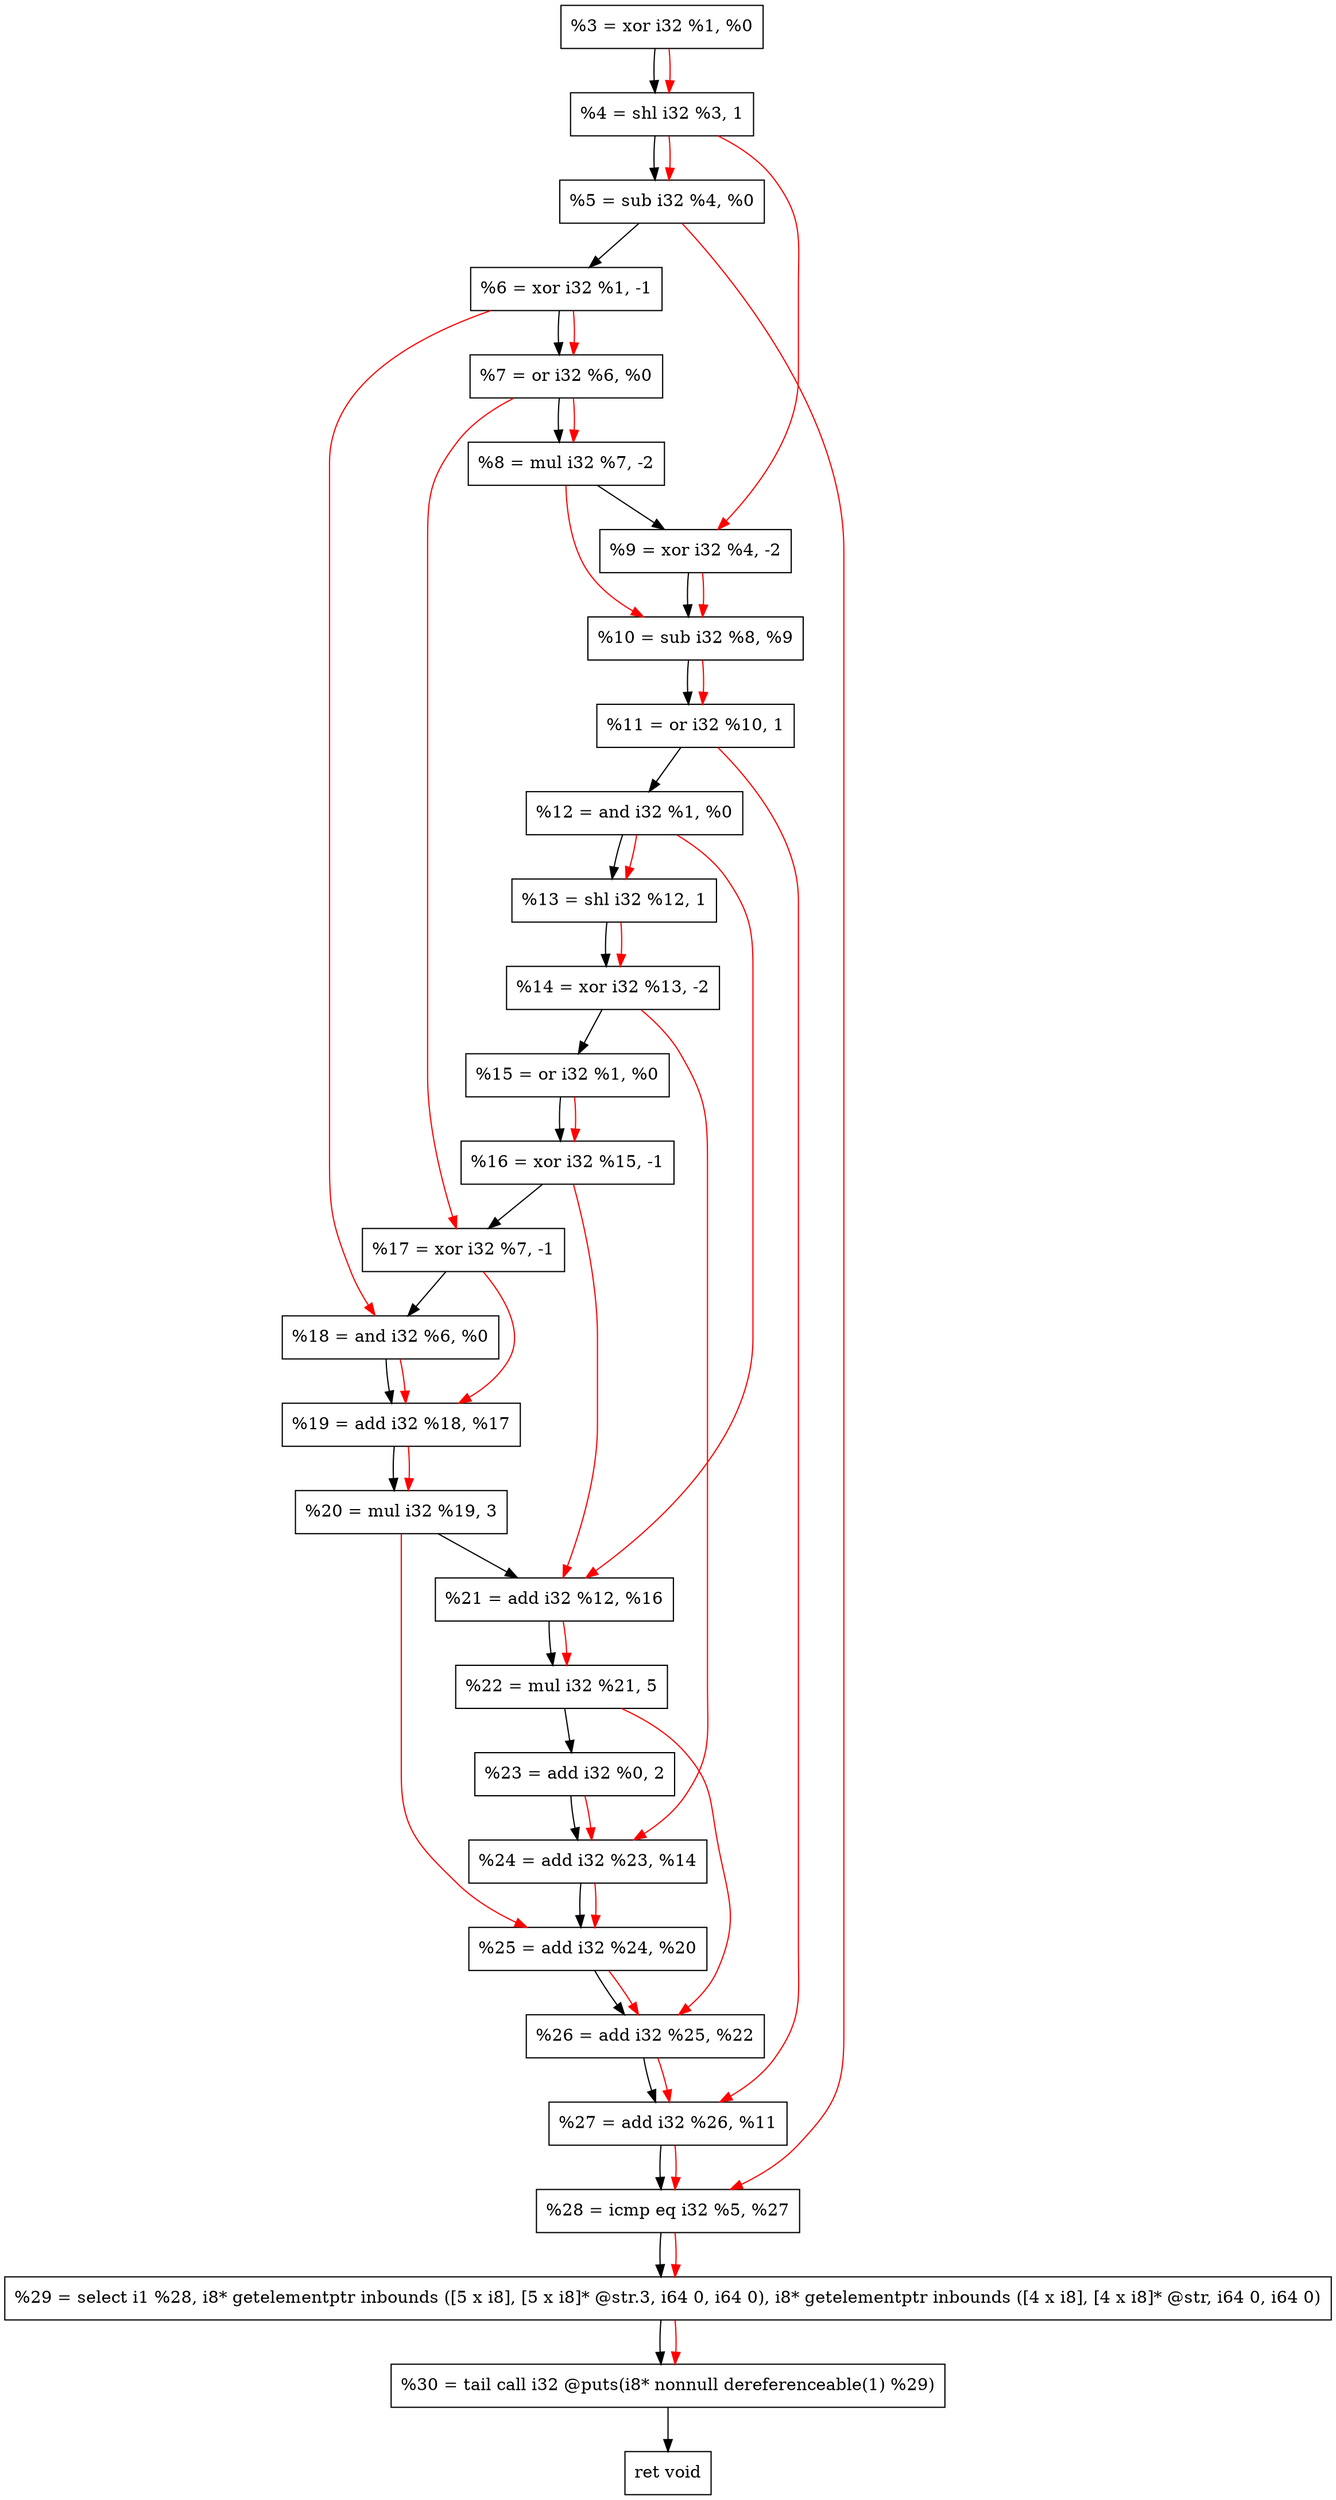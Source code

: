 digraph "DFG for'crackme' function" {
	Node0x24135a0[shape=record, label="  %3 = xor i32 %1, %0"];
	Node0x2413c50[shape=record, label="  %4 = shl i32 %3, 1"];
	Node0x2413d10[shape=record, label="  %5 = sub i32 %4, %0"];
	Node0x2413d80[shape=record, label="  %6 = xor i32 %1, -1"];
	Node0x2413df0[shape=record, label="  %7 = or i32 %6, %0"];
	Node0x2413e90[shape=record, label="  %8 = mul i32 %7, -2"];
	Node0x2413f00[shape=record, label="  %9 = xor i32 %4, -2"];
	Node0x2413f70[shape=record, label="  %10 = sub i32 %8, %9"];
	Node0x2413fe0[shape=record, label="  %11 = or i32 %10, 1"];
	Node0x2414050[shape=record, label="  %12 = and i32 %1, %0"];
	Node0x24140c0[shape=record, label="  %13 = shl i32 %12, 1"];
	Node0x2414130[shape=record, label="  %14 = xor i32 %13, -2"];
	Node0x24141a0[shape=record, label="  %15 = or i32 %1, %0"];
	Node0x2414210[shape=record, label="  %16 = xor i32 %15, -1"];
	Node0x2414280[shape=record, label="  %17 = xor i32 %7, -1"];
	Node0x24142f0[shape=record, label="  %18 = and i32 %6, %0"];
	Node0x2414360[shape=record, label="  %19 = add i32 %18, %17"];
	Node0x2414400[shape=record, label="  %20 = mul i32 %19, 3"];
	Node0x2414470[shape=record, label="  %21 = add i32 %12, %16"];
	Node0x2414510[shape=record, label="  %22 = mul i32 %21, 5"];
	Node0x24145b0[shape=record, label="  %23 = add i32 %0, 2"];
	Node0x2414620[shape=record, label="  %24 = add i32 %23, %14"];
	Node0x2414690[shape=record, label="  %25 = add i32 %24, %20"];
	Node0x2414700[shape=record, label="  %26 = add i32 %25, %22"];
	Node0x2414770[shape=record, label="  %27 = add i32 %26, %11"];
	Node0x24147e0[shape=record, label="  %28 = icmp eq i32 %5, %27"];
	Node0x23b4268[shape=record, label="  %29 = select i1 %28, i8* getelementptr inbounds ([5 x i8], [5 x i8]* @str.3, i64 0, i64 0), i8* getelementptr inbounds ([4 x i8], [4 x i8]* @str, i64 0, i64 0)"];
	Node0x2414c80[shape=record, label="  %30 = tail call i32 @puts(i8* nonnull dereferenceable(1) %29)"];
	Node0x2414cd0[shape=record, label="  ret void"];
	Node0x24135a0 -> Node0x2413c50;
	Node0x2413c50 -> Node0x2413d10;
	Node0x2413d10 -> Node0x2413d80;
	Node0x2413d80 -> Node0x2413df0;
	Node0x2413df0 -> Node0x2413e90;
	Node0x2413e90 -> Node0x2413f00;
	Node0x2413f00 -> Node0x2413f70;
	Node0x2413f70 -> Node0x2413fe0;
	Node0x2413fe0 -> Node0x2414050;
	Node0x2414050 -> Node0x24140c0;
	Node0x24140c0 -> Node0x2414130;
	Node0x2414130 -> Node0x24141a0;
	Node0x24141a0 -> Node0x2414210;
	Node0x2414210 -> Node0x2414280;
	Node0x2414280 -> Node0x24142f0;
	Node0x24142f0 -> Node0x2414360;
	Node0x2414360 -> Node0x2414400;
	Node0x2414400 -> Node0x2414470;
	Node0x2414470 -> Node0x2414510;
	Node0x2414510 -> Node0x24145b0;
	Node0x24145b0 -> Node0x2414620;
	Node0x2414620 -> Node0x2414690;
	Node0x2414690 -> Node0x2414700;
	Node0x2414700 -> Node0x2414770;
	Node0x2414770 -> Node0x24147e0;
	Node0x24147e0 -> Node0x23b4268;
	Node0x23b4268 -> Node0x2414c80;
	Node0x2414c80 -> Node0x2414cd0;
edge [color=red]
	Node0x24135a0 -> Node0x2413c50;
	Node0x2413c50 -> Node0x2413d10;
	Node0x2413d80 -> Node0x2413df0;
	Node0x2413df0 -> Node0x2413e90;
	Node0x2413c50 -> Node0x2413f00;
	Node0x2413e90 -> Node0x2413f70;
	Node0x2413f00 -> Node0x2413f70;
	Node0x2413f70 -> Node0x2413fe0;
	Node0x2414050 -> Node0x24140c0;
	Node0x24140c0 -> Node0x2414130;
	Node0x24141a0 -> Node0x2414210;
	Node0x2413df0 -> Node0x2414280;
	Node0x2413d80 -> Node0x24142f0;
	Node0x24142f0 -> Node0x2414360;
	Node0x2414280 -> Node0x2414360;
	Node0x2414360 -> Node0x2414400;
	Node0x2414050 -> Node0x2414470;
	Node0x2414210 -> Node0x2414470;
	Node0x2414470 -> Node0x2414510;
	Node0x24145b0 -> Node0x2414620;
	Node0x2414130 -> Node0x2414620;
	Node0x2414620 -> Node0x2414690;
	Node0x2414400 -> Node0x2414690;
	Node0x2414690 -> Node0x2414700;
	Node0x2414510 -> Node0x2414700;
	Node0x2414700 -> Node0x2414770;
	Node0x2413fe0 -> Node0x2414770;
	Node0x2413d10 -> Node0x24147e0;
	Node0x2414770 -> Node0x24147e0;
	Node0x24147e0 -> Node0x23b4268;
	Node0x23b4268 -> Node0x2414c80;
}
